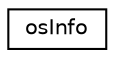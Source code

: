digraph "Graphical Class Hierarchy"
{
 // LATEX_PDF_SIZE
  edge [fontname="Helvetica",fontsize="10",labelfontname="Helvetica",labelfontsize="10"];
  node [fontname="Helvetica",fontsize="10",shape=record];
  rankdir="LR";
  Node0 [label="osInfo",height=0.2,width=0.4,color="black", fillcolor="white", style="filled",URL="$structosInfo.html",tooltip=" "];
}

